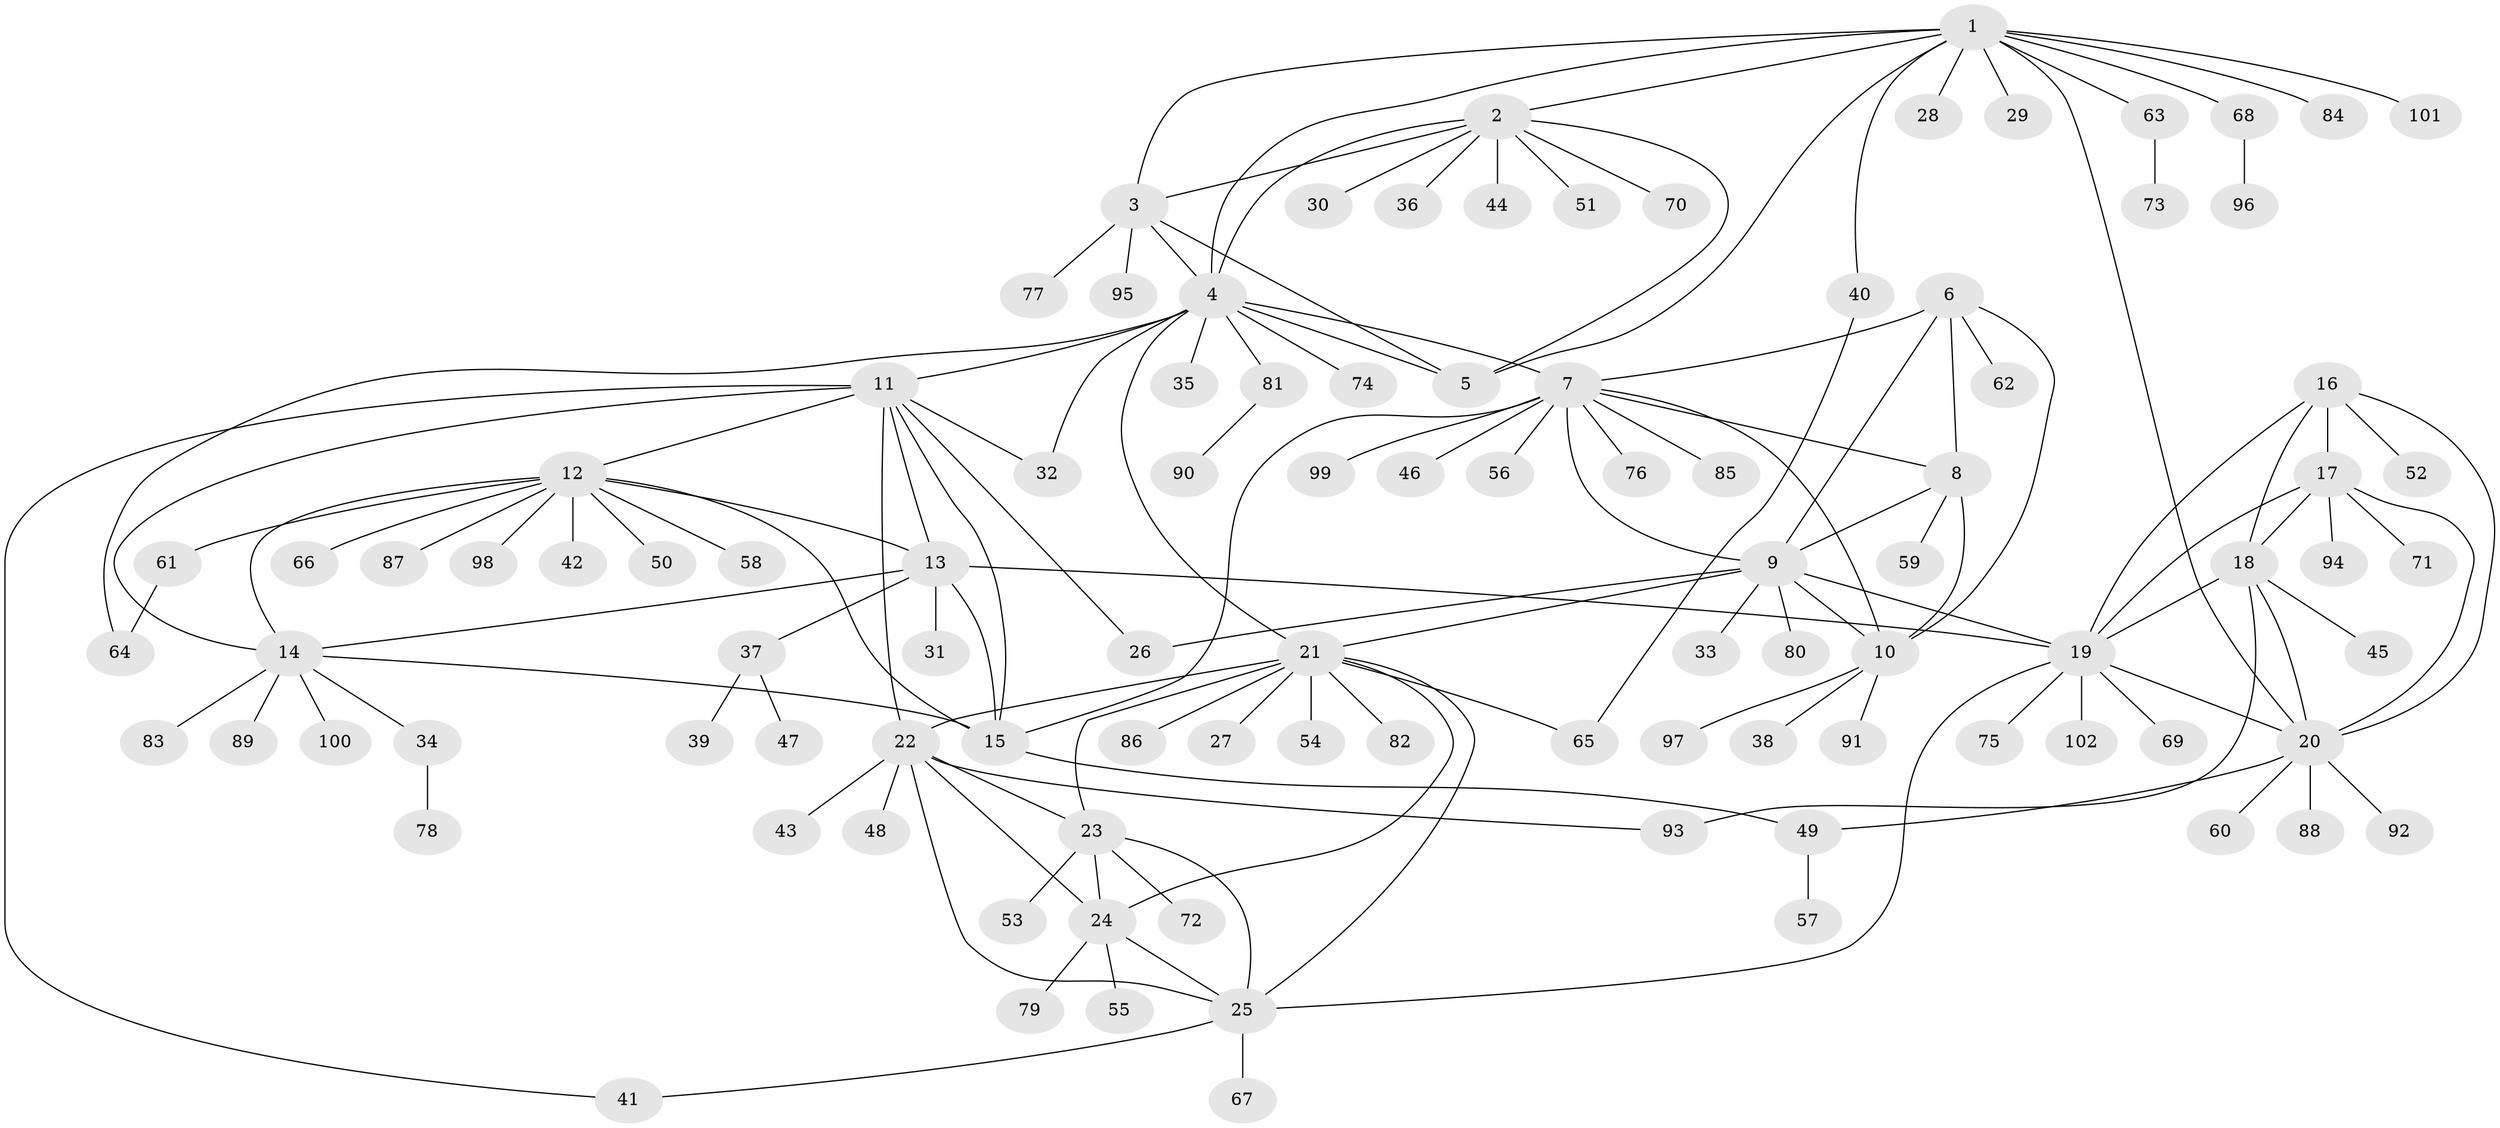 // coarse degree distribution, {8: 0.07317073170731707, 4: 0.0975609756097561, 5: 0.0975609756097561, 2: 0.07317073170731707, 1: 0.5365853658536586, 6: 0.07317073170731707, 3: 0.024390243902439025, 7: 0.024390243902439025}
// Generated by graph-tools (version 1.1) at 2025/37/03/04/25 23:37:48]
// undirected, 102 vertices, 144 edges
graph export_dot {
  node [color=gray90,style=filled];
  1;
  2;
  3;
  4;
  5;
  6;
  7;
  8;
  9;
  10;
  11;
  12;
  13;
  14;
  15;
  16;
  17;
  18;
  19;
  20;
  21;
  22;
  23;
  24;
  25;
  26;
  27;
  28;
  29;
  30;
  31;
  32;
  33;
  34;
  35;
  36;
  37;
  38;
  39;
  40;
  41;
  42;
  43;
  44;
  45;
  46;
  47;
  48;
  49;
  50;
  51;
  52;
  53;
  54;
  55;
  56;
  57;
  58;
  59;
  60;
  61;
  62;
  63;
  64;
  65;
  66;
  67;
  68;
  69;
  70;
  71;
  72;
  73;
  74;
  75;
  76;
  77;
  78;
  79;
  80;
  81;
  82;
  83;
  84;
  85;
  86;
  87;
  88;
  89;
  90;
  91;
  92;
  93;
  94;
  95;
  96;
  97;
  98;
  99;
  100;
  101;
  102;
  1 -- 2;
  1 -- 3;
  1 -- 4;
  1 -- 5;
  1 -- 20;
  1 -- 28;
  1 -- 29;
  1 -- 40;
  1 -- 63;
  1 -- 68;
  1 -- 84;
  1 -- 101;
  2 -- 3;
  2 -- 4;
  2 -- 5;
  2 -- 30;
  2 -- 36;
  2 -- 44;
  2 -- 51;
  2 -- 70;
  3 -- 4;
  3 -- 5;
  3 -- 77;
  3 -- 95;
  4 -- 5;
  4 -- 7;
  4 -- 11;
  4 -- 21;
  4 -- 32;
  4 -- 35;
  4 -- 64;
  4 -- 74;
  4 -- 81;
  6 -- 7;
  6 -- 8;
  6 -- 9;
  6 -- 10;
  6 -- 62;
  7 -- 8;
  7 -- 9;
  7 -- 10;
  7 -- 15;
  7 -- 46;
  7 -- 56;
  7 -- 76;
  7 -- 85;
  7 -- 99;
  8 -- 9;
  8 -- 10;
  8 -- 59;
  9 -- 10;
  9 -- 19;
  9 -- 21;
  9 -- 26;
  9 -- 33;
  9 -- 80;
  10 -- 38;
  10 -- 91;
  10 -- 97;
  11 -- 12;
  11 -- 13;
  11 -- 14;
  11 -- 15;
  11 -- 22;
  11 -- 26;
  11 -- 32;
  11 -- 41;
  12 -- 13;
  12 -- 14;
  12 -- 15;
  12 -- 42;
  12 -- 50;
  12 -- 58;
  12 -- 61;
  12 -- 66;
  12 -- 87;
  12 -- 98;
  13 -- 14;
  13 -- 15;
  13 -- 19;
  13 -- 31;
  13 -- 37;
  14 -- 15;
  14 -- 34;
  14 -- 83;
  14 -- 89;
  14 -- 100;
  15 -- 49;
  16 -- 17;
  16 -- 18;
  16 -- 19;
  16 -- 20;
  16 -- 52;
  17 -- 18;
  17 -- 19;
  17 -- 20;
  17 -- 71;
  17 -- 94;
  18 -- 19;
  18 -- 20;
  18 -- 45;
  18 -- 93;
  19 -- 20;
  19 -- 25;
  19 -- 69;
  19 -- 75;
  19 -- 102;
  20 -- 49;
  20 -- 60;
  20 -- 88;
  20 -- 92;
  21 -- 22;
  21 -- 23;
  21 -- 24;
  21 -- 25;
  21 -- 27;
  21 -- 54;
  21 -- 65;
  21 -- 82;
  21 -- 86;
  22 -- 23;
  22 -- 24;
  22 -- 25;
  22 -- 43;
  22 -- 48;
  22 -- 93;
  23 -- 24;
  23 -- 25;
  23 -- 53;
  23 -- 72;
  24 -- 25;
  24 -- 55;
  24 -- 79;
  25 -- 41;
  25 -- 67;
  34 -- 78;
  37 -- 39;
  37 -- 47;
  40 -- 65;
  49 -- 57;
  61 -- 64;
  63 -- 73;
  68 -- 96;
  81 -- 90;
}
